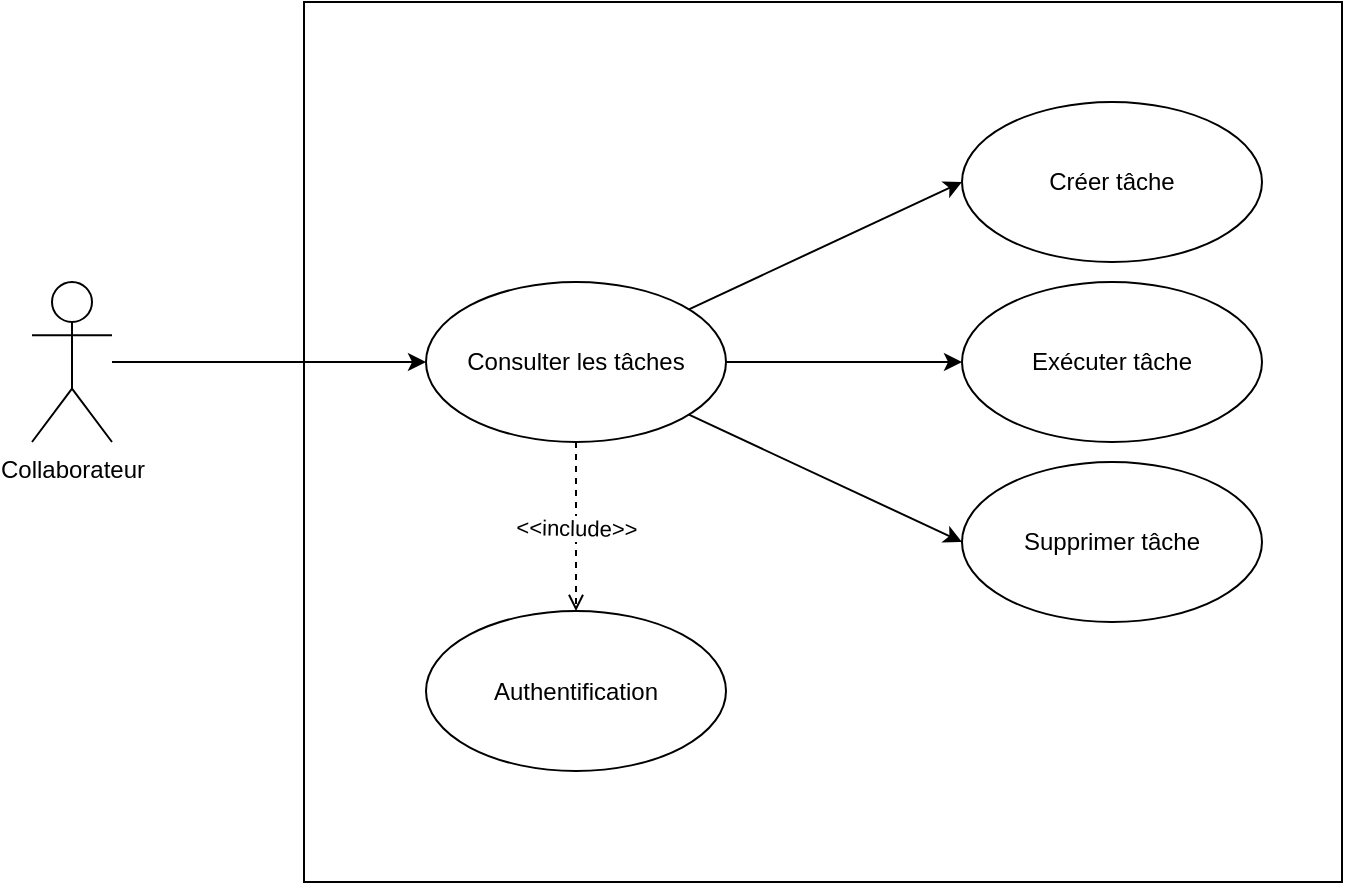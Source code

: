 <mxfile version="24.7.16">
  <diagram name="Page-1" id="D7_4ocU2lMsQLcXo8JJt">
    <mxGraphModel dx="1434" dy="1884" grid="1" gridSize="10" guides="1" tooltips="1" connect="1" arrows="1" fold="1" page="1" pageScale="1" pageWidth="850" pageHeight="1100" math="0" shadow="0">
      <root>
        <mxCell id="0" />
        <mxCell id="1" parent="0" />
        <mxCell id="WvORPzhuoS_GhxgGSwOI-67" value="" style="whiteSpace=wrap;html=1;" vertex="1" parent="1">
          <mxGeometry x="201" y="-40" width="519" height="440" as="geometry" />
        </mxCell>
        <mxCell id="WvORPzhuoS_GhxgGSwOI-10" style="rounded=0;orthogonalLoop=1;jettySize=auto;html=1;entryX=0;entryY=0.5;entryDx=0;entryDy=0;" edge="1" parent="1" source="WvORPzhuoS_GhxgGSwOI-11" target="WvORPzhuoS_GhxgGSwOI-51">
          <mxGeometry relative="1" as="geometry" />
        </mxCell>
        <mxCell id="WvORPzhuoS_GhxgGSwOI-11" value="Collaborateur&lt;div&gt;&lt;br&gt;&lt;/div&gt;" style="shape=umlActor;verticalLabelPosition=bottom;verticalAlign=top;html=1;aspect=fixed;" vertex="1" parent="1">
          <mxGeometry x="65" y="100" width="40" height="80" as="geometry" />
        </mxCell>
        <mxCell id="WvORPzhuoS_GhxgGSwOI-49" style="rounded=0;orthogonalLoop=1;jettySize=auto;html=1;dashed=1;endArrow=open;endFill=0;exitX=0.5;exitY=1;exitDx=0;exitDy=0;" edge="1" parent="1" source="WvORPzhuoS_GhxgGSwOI-51" target="WvORPzhuoS_GhxgGSwOI-59">
          <mxGeometry relative="1" as="geometry" />
        </mxCell>
        <mxCell id="WvORPzhuoS_GhxgGSwOI-50" value="&amp;lt;&amp;lt;include&amp;gt;&amp;gt;" style="edgeLabel;html=1;align=center;verticalAlign=middle;resizable=0;points=[];rotation=1;" vertex="1" connectable="0" parent="WvORPzhuoS_GhxgGSwOI-49">
          <mxGeometry relative="1" as="geometry">
            <mxPoint as="offset" />
          </mxGeometry>
        </mxCell>
        <mxCell id="WvORPzhuoS_GhxgGSwOI-61" style="rounded=0;orthogonalLoop=1;jettySize=auto;html=1;entryX=0;entryY=0.5;entryDx=0;entryDy=0;" edge="1" parent="1" source="WvORPzhuoS_GhxgGSwOI-51" target="WvORPzhuoS_GhxgGSwOI-60">
          <mxGeometry relative="1" as="geometry" />
        </mxCell>
        <mxCell id="WvORPzhuoS_GhxgGSwOI-63" style="rounded=0;orthogonalLoop=1;jettySize=auto;html=1;entryX=0;entryY=0.5;entryDx=0;entryDy=0;" edge="1" parent="1" source="WvORPzhuoS_GhxgGSwOI-51" target="WvORPzhuoS_GhxgGSwOI-62">
          <mxGeometry relative="1" as="geometry" />
        </mxCell>
        <mxCell id="WvORPzhuoS_GhxgGSwOI-65" style="rounded=0;orthogonalLoop=1;jettySize=auto;html=1;entryX=0;entryY=0.5;entryDx=0;entryDy=0;" edge="1" parent="1" source="WvORPzhuoS_GhxgGSwOI-51" target="WvORPzhuoS_GhxgGSwOI-64">
          <mxGeometry relative="1" as="geometry" />
        </mxCell>
        <mxCell id="WvORPzhuoS_GhxgGSwOI-51" value="Consulter les tâches" style="ellipse;whiteSpace=wrap;html=1;" vertex="1" parent="1">
          <mxGeometry x="262" y="100" width="150" height="80" as="geometry" />
        </mxCell>
        <mxCell id="WvORPzhuoS_GhxgGSwOI-59" value="Authentification" style="ellipse;whiteSpace=wrap;html=1;container=0;" vertex="1" parent="1">
          <mxGeometry x="262" y="264.5" width="150" height="80" as="geometry" />
        </mxCell>
        <mxCell id="WvORPzhuoS_GhxgGSwOI-66" value="" style="group" vertex="1" connectable="0" parent="1">
          <mxGeometry x="530" y="10" width="150" height="260" as="geometry" />
        </mxCell>
        <mxCell id="WvORPzhuoS_GhxgGSwOI-60" value="Créer tâche" style="ellipse;whiteSpace=wrap;html=1;container=0;" vertex="1" parent="WvORPzhuoS_GhxgGSwOI-66">
          <mxGeometry width="150" height="80" as="geometry" />
        </mxCell>
        <mxCell id="WvORPzhuoS_GhxgGSwOI-62" value="Exécuter tâche" style="ellipse;whiteSpace=wrap;html=1;container=0;" vertex="1" parent="WvORPzhuoS_GhxgGSwOI-66">
          <mxGeometry y="90" width="150" height="80" as="geometry" />
        </mxCell>
        <mxCell id="WvORPzhuoS_GhxgGSwOI-64" value="Supprimer tâche" style="ellipse;whiteSpace=wrap;html=1;container=0;" vertex="1" parent="WvORPzhuoS_GhxgGSwOI-66">
          <mxGeometry y="180" width="150" height="80" as="geometry" />
        </mxCell>
      </root>
    </mxGraphModel>
  </diagram>
</mxfile>
